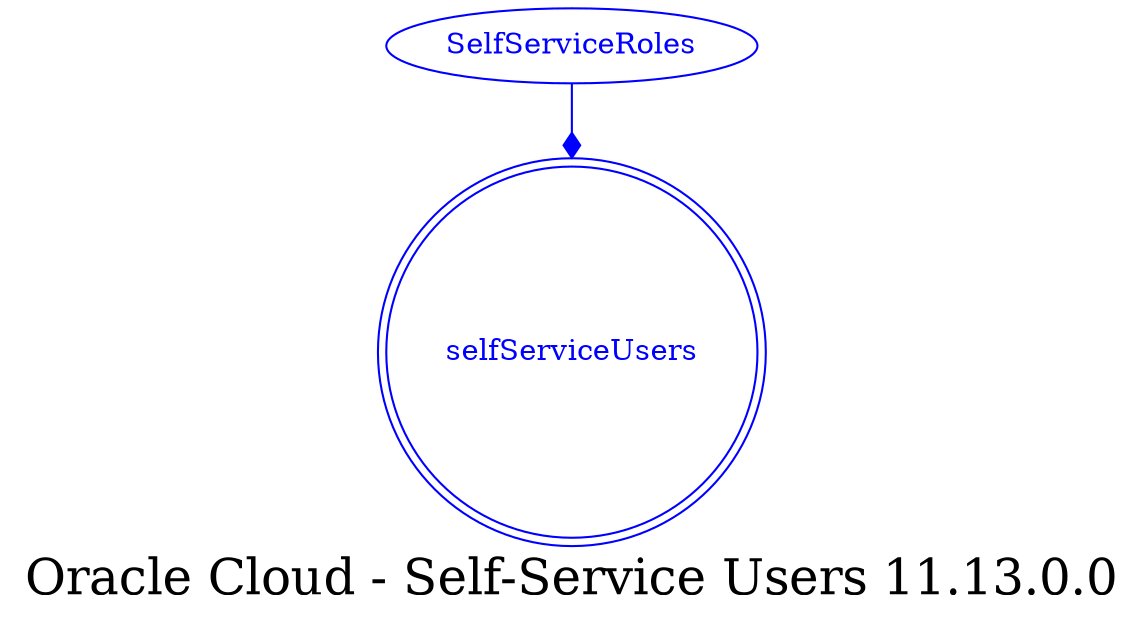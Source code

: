 digraph LexiconGraph {
graph[label="Oracle Cloud - Self-Service Users 11.13.0.0", fontsize=24]
splines=true
"selfServiceUsers" [color=blue, fontcolor=blue, shape=doublecircle]
"SelfServiceRoles" -> "selfServiceUsers" [color=blue, fontcolor=blue, arrowhead=diamond, arrowtail=none]
"SelfServiceRoles" [color=blue, fontcolor=blue, shape=ellipse]
}
